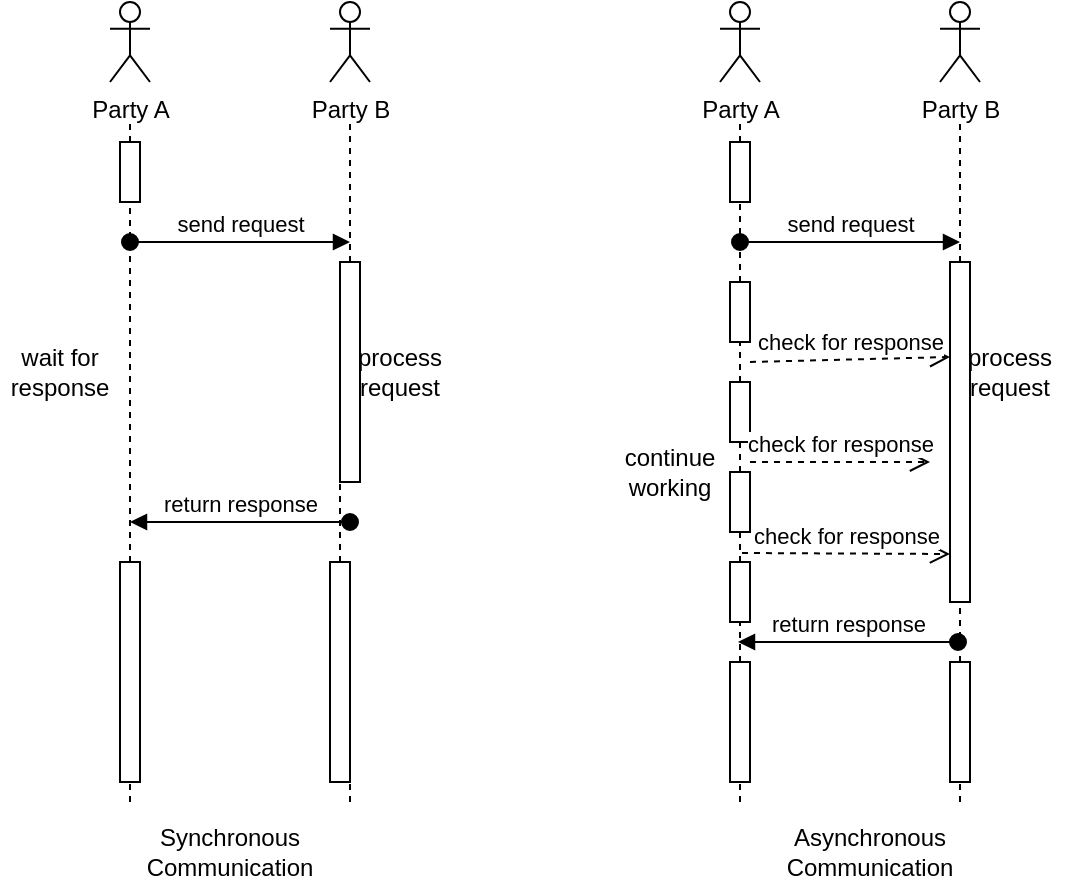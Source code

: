 <mxfile version="20.8.16" type="github">
  <diagram name="Page-1" id="SXNVjfIgb1616FjL9gfy">
    <mxGraphModel dx="954" dy="502" grid="1" gridSize="10" guides="1" tooltips="1" connect="1" arrows="1" fold="1" page="1" pageScale="1" pageWidth="850" pageHeight="1100" math="0" shadow="0">
      <root>
        <mxCell id="0" />
        <mxCell id="1" parent="0" />
        <mxCell id="qjOrksdbmG5STWXay4Z5-1" value="Party A" style="shape=umlActor;verticalLabelPosition=bottom;verticalAlign=top;html=1;outlineConnect=0;" vertex="1" parent="1">
          <mxGeometry x="150" y="80" width="20" height="40" as="geometry" />
        </mxCell>
        <mxCell id="qjOrksdbmG5STWXay4Z5-2" value="Party B" style="shape=umlActor;verticalLabelPosition=bottom;verticalAlign=top;html=1;outlineConnect=0;" vertex="1" parent="1">
          <mxGeometry x="260" y="80" width="20" height="40" as="geometry" />
        </mxCell>
        <mxCell id="qjOrksdbmG5STWXay4Z5-4" value="" style="endArrow=none;dashed=1;html=1;rounded=0;startArrow=none;" edge="1" parent="1" source="qjOrksdbmG5STWXay4Z5-7">
          <mxGeometry width="50" height="50" relative="1" as="geometry">
            <mxPoint x="160" y="480" as="sourcePoint" />
            <mxPoint x="160" y="140" as="targetPoint" />
          </mxGeometry>
        </mxCell>
        <mxCell id="qjOrksdbmG5STWXay4Z5-5" value="" style="endArrow=none;dashed=1;html=1;rounded=0;startArrow=none;" edge="1" parent="1" source="qjOrksdbmG5STWXay4Z5-12">
          <mxGeometry width="50" height="50" relative="1" as="geometry">
            <mxPoint x="270" y="480" as="sourcePoint" />
            <mxPoint x="270" y="140" as="targetPoint" />
          </mxGeometry>
        </mxCell>
        <mxCell id="qjOrksdbmG5STWXay4Z5-6" value="send request" style="html=1;verticalAlign=bottom;startArrow=oval;startFill=1;endArrow=block;startSize=8;rounded=0;" edge="1" parent="1">
          <mxGeometry width="60" relative="1" as="geometry">
            <mxPoint x="160" y="200" as="sourcePoint" />
            <mxPoint x="270" y="200" as="targetPoint" />
          </mxGeometry>
        </mxCell>
        <mxCell id="qjOrksdbmG5STWXay4Z5-8" value="" style="endArrow=none;dashed=1;html=1;rounded=0;startArrow=none;" edge="1" parent="1" source="qjOrksdbmG5STWXay4Z5-9" target="qjOrksdbmG5STWXay4Z5-7">
          <mxGeometry width="50" height="50" relative="1" as="geometry">
            <mxPoint x="160" y="480" as="sourcePoint" />
            <mxPoint x="160" y="140" as="targetPoint" />
          </mxGeometry>
        </mxCell>
        <mxCell id="qjOrksdbmG5STWXay4Z5-7" value="" style="html=1;points=[];perimeter=orthogonalPerimeter;" vertex="1" parent="1">
          <mxGeometry x="155" y="150" width="10" height="30" as="geometry" />
        </mxCell>
        <mxCell id="qjOrksdbmG5STWXay4Z5-10" value="" style="endArrow=none;dashed=1;html=1;rounded=0;" edge="1" parent="1" target="qjOrksdbmG5STWXay4Z5-9">
          <mxGeometry width="50" height="50" relative="1" as="geometry">
            <mxPoint x="160" y="480" as="sourcePoint" />
            <mxPoint x="160" y="180" as="targetPoint" />
          </mxGeometry>
        </mxCell>
        <mxCell id="qjOrksdbmG5STWXay4Z5-9" value="" style="html=1;points=[];perimeter=orthogonalPerimeter;" vertex="1" parent="1">
          <mxGeometry x="155" y="360" width="10" height="110" as="geometry" />
        </mxCell>
        <mxCell id="qjOrksdbmG5STWXay4Z5-11" value="return response" style="html=1;verticalAlign=bottom;startArrow=oval;startFill=1;endArrow=block;startSize=8;rounded=0;" edge="1" parent="1">
          <mxGeometry width="60" relative="1" as="geometry">
            <mxPoint x="270" y="340" as="sourcePoint" />
            <mxPoint x="160" y="340" as="targetPoint" />
          </mxGeometry>
        </mxCell>
        <mxCell id="qjOrksdbmG5STWXay4Z5-13" value="" style="endArrow=none;dashed=1;html=1;rounded=0;startArrow=none;" edge="1" parent="1" source="qjOrksdbmG5STWXay4Z5-73" target="qjOrksdbmG5STWXay4Z5-12">
          <mxGeometry width="50" height="50" relative="1" as="geometry">
            <mxPoint x="270" y="480" as="sourcePoint" />
            <mxPoint x="270" y="140" as="targetPoint" />
          </mxGeometry>
        </mxCell>
        <mxCell id="qjOrksdbmG5STWXay4Z5-12" value="" style="html=1;points=[];perimeter=orthogonalPerimeter;" vertex="1" parent="1">
          <mxGeometry x="265" y="210" width="10" height="110" as="geometry" />
        </mxCell>
        <mxCell id="qjOrksdbmG5STWXay4Z5-14" value="process request" style="text;html=1;strokeColor=none;fillColor=none;align=center;verticalAlign=middle;whiteSpace=wrap;rounded=0;" vertex="1" parent="1">
          <mxGeometry x="265" y="250" width="60" height="30" as="geometry" />
        </mxCell>
        <mxCell id="qjOrksdbmG5STWXay4Z5-15" value="wait for response" style="text;html=1;strokeColor=none;fillColor=none;align=center;verticalAlign=middle;whiteSpace=wrap;rounded=0;" vertex="1" parent="1">
          <mxGeometry x="95" y="250" width="60" height="30" as="geometry" />
        </mxCell>
        <mxCell id="qjOrksdbmG5STWXay4Z5-44" value="Party A" style="shape=umlActor;verticalLabelPosition=bottom;verticalAlign=top;html=1;outlineConnect=0;" vertex="1" parent="1">
          <mxGeometry x="455" y="80" width="20" height="40" as="geometry" />
        </mxCell>
        <mxCell id="qjOrksdbmG5STWXay4Z5-45" value="Party B" style="shape=umlActor;verticalLabelPosition=bottom;verticalAlign=top;html=1;outlineConnect=0;" vertex="1" parent="1">
          <mxGeometry x="565" y="80" width="20" height="40" as="geometry" />
        </mxCell>
        <mxCell id="qjOrksdbmG5STWXay4Z5-46" value="" style="endArrow=none;dashed=1;html=1;rounded=0;startArrow=none;" edge="1" parent="1" source="qjOrksdbmG5STWXay4Z5-50">
          <mxGeometry width="50" height="50" relative="1" as="geometry">
            <mxPoint x="465" y="480" as="sourcePoint" />
            <mxPoint x="465" y="140" as="targetPoint" />
          </mxGeometry>
        </mxCell>
        <mxCell id="qjOrksdbmG5STWXay4Z5-47" value="" style="endArrow=none;dashed=1;html=1;rounded=0;startArrow=none;" edge="1" parent="1" source="qjOrksdbmG5STWXay4Z5-55">
          <mxGeometry width="50" height="50" relative="1" as="geometry">
            <mxPoint x="575" y="480" as="sourcePoint" />
            <mxPoint x="575" y="140" as="targetPoint" />
          </mxGeometry>
        </mxCell>
        <mxCell id="qjOrksdbmG5STWXay4Z5-48" value="send request" style="html=1;verticalAlign=bottom;startArrow=oval;startFill=1;endArrow=block;startSize=8;rounded=0;" edge="1" parent="1">
          <mxGeometry width="60" relative="1" as="geometry">
            <mxPoint x="465" y="200" as="sourcePoint" />
            <mxPoint x="575" y="200" as="targetPoint" />
          </mxGeometry>
        </mxCell>
        <mxCell id="qjOrksdbmG5STWXay4Z5-49" value="" style="endArrow=none;dashed=1;html=1;rounded=0;startArrow=none;" edge="1" parent="1" source="qjOrksdbmG5STWXay4Z5-58" target="qjOrksdbmG5STWXay4Z5-50">
          <mxGeometry width="50" height="50" relative="1" as="geometry">
            <mxPoint x="465" y="480" as="sourcePoint" />
            <mxPoint x="465" y="140" as="targetPoint" />
          </mxGeometry>
        </mxCell>
        <mxCell id="qjOrksdbmG5STWXay4Z5-50" value="" style="html=1;points=[];perimeter=orthogonalPerimeter;" vertex="1" parent="1">
          <mxGeometry x="460" y="150" width="10" height="30" as="geometry" />
        </mxCell>
        <mxCell id="qjOrksdbmG5STWXay4Z5-51" value="" style="endArrow=none;dashed=1;html=1;rounded=0;" edge="1" parent="1" target="qjOrksdbmG5STWXay4Z5-52">
          <mxGeometry width="50" height="50" relative="1" as="geometry">
            <mxPoint x="465" y="480" as="sourcePoint" />
            <mxPoint x="465" y="180" as="targetPoint" />
          </mxGeometry>
        </mxCell>
        <mxCell id="qjOrksdbmG5STWXay4Z5-52" value="" style="html=1;points=[];perimeter=orthogonalPerimeter;" vertex="1" parent="1">
          <mxGeometry x="460" y="410" width="10" height="60" as="geometry" />
        </mxCell>
        <mxCell id="qjOrksdbmG5STWXay4Z5-53" value="return response" style="html=1;verticalAlign=bottom;startArrow=oval;startFill=1;endArrow=block;startSize=8;rounded=0;" edge="1" parent="1">
          <mxGeometry width="60" relative="1" as="geometry">
            <mxPoint x="574" y="400" as="sourcePoint" />
            <mxPoint x="464" y="400" as="targetPoint" />
          </mxGeometry>
        </mxCell>
        <mxCell id="qjOrksdbmG5STWXay4Z5-54" value="" style="endArrow=none;dashed=1;html=1;rounded=0;startArrow=none;" edge="1" parent="1" target="qjOrksdbmG5STWXay4Z5-55" source="qjOrksdbmG5STWXay4Z5-75">
          <mxGeometry width="50" height="50" relative="1" as="geometry">
            <mxPoint x="575" y="480" as="sourcePoint" />
            <mxPoint x="575" y="140" as="targetPoint" />
          </mxGeometry>
        </mxCell>
        <mxCell id="qjOrksdbmG5STWXay4Z5-55" value="" style="html=1;points=[];perimeter=orthogonalPerimeter;" vertex="1" parent="1">
          <mxGeometry x="570" y="210" width="10" height="170" as="geometry" />
        </mxCell>
        <mxCell id="qjOrksdbmG5STWXay4Z5-56" value="process request" style="text;html=1;strokeColor=none;fillColor=none;align=center;verticalAlign=middle;whiteSpace=wrap;rounded=0;" vertex="1" parent="1">
          <mxGeometry x="570" y="250" width="60" height="30" as="geometry" />
        </mxCell>
        <mxCell id="qjOrksdbmG5STWXay4Z5-57" value="continue working" style="text;html=1;strokeColor=none;fillColor=none;align=center;verticalAlign=middle;whiteSpace=wrap;rounded=0;" vertex="1" parent="1">
          <mxGeometry x="400" y="300" width="60" height="30" as="geometry" />
        </mxCell>
        <mxCell id="qjOrksdbmG5STWXay4Z5-59" value="" style="endArrow=none;dashed=1;html=1;rounded=0;startArrow=none;" edge="1" parent="1" source="qjOrksdbmG5STWXay4Z5-60" target="qjOrksdbmG5STWXay4Z5-58">
          <mxGeometry width="50" height="50" relative="1" as="geometry">
            <mxPoint x="465" y="410" as="sourcePoint" />
            <mxPoint x="465" y="180" as="targetPoint" />
          </mxGeometry>
        </mxCell>
        <mxCell id="qjOrksdbmG5STWXay4Z5-58" value="" style="html=1;points=[];perimeter=orthogonalPerimeter;" vertex="1" parent="1">
          <mxGeometry x="460" y="220" width="10" height="30" as="geometry" />
        </mxCell>
        <mxCell id="qjOrksdbmG5STWXay4Z5-61" value="" style="endArrow=none;dashed=1;html=1;rounded=0;startArrow=none;" edge="1" parent="1" source="qjOrksdbmG5STWXay4Z5-62" target="qjOrksdbmG5STWXay4Z5-60">
          <mxGeometry width="50" height="50" relative="1" as="geometry">
            <mxPoint x="465" y="410" as="sourcePoint" />
            <mxPoint x="465" y="250" as="targetPoint" />
          </mxGeometry>
        </mxCell>
        <mxCell id="qjOrksdbmG5STWXay4Z5-60" value="" style="html=1;points=[];perimeter=orthogonalPerimeter;" vertex="1" parent="1">
          <mxGeometry x="460" y="270" width="10" height="30" as="geometry" />
        </mxCell>
        <mxCell id="qjOrksdbmG5STWXay4Z5-63" value="" style="endArrow=none;dashed=1;html=1;rounded=0;startArrow=none;" edge="1" parent="1" source="qjOrksdbmG5STWXay4Z5-64" target="qjOrksdbmG5STWXay4Z5-62">
          <mxGeometry width="50" height="50" relative="1" as="geometry">
            <mxPoint x="465" y="410" as="sourcePoint" />
            <mxPoint x="465" y="300" as="targetPoint" />
          </mxGeometry>
        </mxCell>
        <mxCell id="qjOrksdbmG5STWXay4Z5-62" value="" style="html=1;points=[];perimeter=orthogonalPerimeter;" vertex="1" parent="1">
          <mxGeometry x="460" y="315" width="10" height="30" as="geometry" />
        </mxCell>
        <mxCell id="qjOrksdbmG5STWXay4Z5-65" value="" style="endArrow=none;dashed=1;html=1;rounded=0;startArrow=none;" edge="1" parent="1" source="qjOrksdbmG5STWXay4Z5-52" target="qjOrksdbmG5STWXay4Z5-64">
          <mxGeometry width="50" height="50" relative="1" as="geometry">
            <mxPoint x="465" y="410" as="sourcePoint" />
            <mxPoint x="465" y="340" as="targetPoint" />
          </mxGeometry>
        </mxCell>
        <mxCell id="qjOrksdbmG5STWXay4Z5-64" value="" style="html=1;points=[];perimeter=orthogonalPerimeter;" vertex="1" parent="1">
          <mxGeometry x="460" y="360" width="10" height="30" as="geometry" />
        </mxCell>
        <mxCell id="qjOrksdbmG5STWXay4Z5-66" value="check for response" style="html=1;verticalAlign=bottom;endArrow=open;dashed=1;endSize=8;rounded=0;entryX=0;entryY=0.25;entryDx=0;entryDy=0;" edge="1" parent="1" target="qjOrksdbmG5STWXay4Z5-56">
          <mxGeometry x="-0.0" relative="1" as="geometry">
            <mxPoint x="470" y="260" as="sourcePoint" />
            <mxPoint x="560" y="260" as="targetPoint" />
            <mxPoint as="offset" />
          </mxGeometry>
        </mxCell>
        <mxCell id="qjOrksdbmG5STWXay4Z5-71" value="check for response" style="html=1;verticalAlign=bottom;endArrow=open;dashed=1;endSize=8;rounded=0;" edge="1" parent="1">
          <mxGeometry relative="1" as="geometry">
            <mxPoint x="470" y="310" as="sourcePoint" />
            <mxPoint x="560" y="310" as="targetPoint" />
          </mxGeometry>
        </mxCell>
        <mxCell id="qjOrksdbmG5STWXay4Z5-72" value="check for response" style="html=1;verticalAlign=bottom;endArrow=open;dashed=1;endSize=8;rounded=0;exitX=0.6;exitY=-0.15;exitDx=0;exitDy=0;exitPerimeter=0;" edge="1" parent="1" source="qjOrksdbmG5STWXay4Z5-64">
          <mxGeometry relative="1" as="geometry">
            <mxPoint x="460" y="290" as="sourcePoint" />
            <mxPoint x="570" y="356" as="targetPoint" />
          </mxGeometry>
        </mxCell>
        <mxCell id="qjOrksdbmG5STWXay4Z5-74" value="" style="endArrow=none;dashed=1;html=1;rounded=0;" edge="1" parent="1" target="qjOrksdbmG5STWXay4Z5-73">
          <mxGeometry width="50" height="50" relative="1" as="geometry">
            <mxPoint x="270" y="480" as="sourcePoint" />
            <mxPoint x="270" y="320" as="targetPoint" />
          </mxGeometry>
        </mxCell>
        <mxCell id="qjOrksdbmG5STWXay4Z5-73" value="" style="html=1;points=[];perimeter=orthogonalPerimeter;" vertex="1" parent="1">
          <mxGeometry x="260" y="360" width="10" height="110" as="geometry" />
        </mxCell>
        <mxCell id="qjOrksdbmG5STWXay4Z5-76" value="" style="endArrow=none;dashed=1;html=1;rounded=0;" edge="1" parent="1" target="qjOrksdbmG5STWXay4Z5-75">
          <mxGeometry width="50" height="50" relative="1" as="geometry">
            <mxPoint x="575" y="480" as="sourcePoint" />
            <mxPoint x="575" y="380" as="targetPoint" />
          </mxGeometry>
        </mxCell>
        <mxCell id="qjOrksdbmG5STWXay4Z5-75" value="" style="html=1;points=[];perimeter=orthogonalPerimeter;" vertex="1" parent="1">
          <mxGeometry x="570" y="410" width="10" height="60" as="geometry" />
        </mxCell>
        <mxCell id="qjOrksdbmG5STWXay4Z5-77" value="Synchronous Communication" style="text;html=1;strokeColor=none;fillColor=none;align=center;verticalAlign=middle;whiteSpace=wrap;rounded=0;" vertex="1" parent="1">
          <mxGeometry x="180" y="490" width="60" height="30" as="geometry" />
        </mxCell>
        <mxCell id="qjOrksdbmG5STWXay4Z5-78" value="Asynchronous Communication" style="text;html=1;strokeColor=none;fillColor=none;align=center;verticalAlign=middle;whiteSpace=wrap;rounded=0;" vertex="1" parent="1">
          <mxGeometry x="500" y="490" width="60" height="30" as="geometry" />
        </mxCell>
      </root>
    </mxGraphModel>
  </diagram>
</mxfile>
